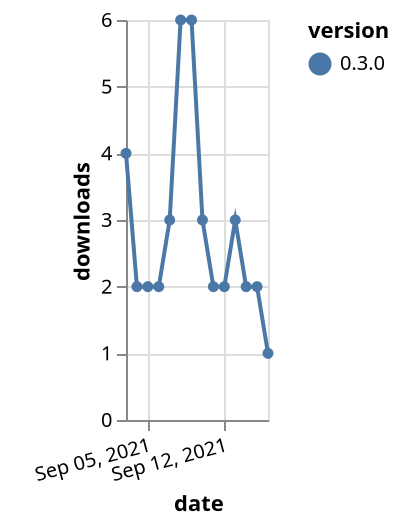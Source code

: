 {"$schema": "https://vega.github.io/schema/vega-lite/v5.json", "description": "A simple bar chart with embedded data.", "data": {"values": [{"date": "2021-09-03", "total": 7069, "delta": 4, "version": "0.3.0"}, {"date": "2021-09-04", "total": 7071, "delta": 2, "version": "0.3.0"}, {"date": "2021-09-05", "total": 7073, "delta": 2, "version": "0.3.0"}, {"date": "2021-09-06", "total": 7075, "delta": 2, "version": "0.3.0"}, {"date": "2021-09-07", "total": 7078, "delta": 3, "version": "0.3.0"}, {"date": "2021-09-08", "total": 7084, "delta": 6, "version": "0.3.0"}, {"date": "2021-09-09", "total": 7090, "delta": 6, "version": "0.3.0"}, {"date": "2021-09-10", "total": 7093, "delta": 3, "version": "0.3.0"}, {"date": "2021-09-11", "total": 7095, "delta": 2, "version": "0.3.0"}, {"date": "2021-09-12", "total": 7097, "delta": 2, "version": "0.3.0"}, {"date": "2021-09-13", "total": 7100, "delta": 3, "version": "0.3.0"}, {"date": "2021-09-14", "total": 7102, "delta": 2, "version": "0.3.0"}, {"date": "2021-09-15", "total": 7104, "delta": 2, "version": "0.3.0"}, {"date": "2021-09-16", "total": 7105, "delta": 1, "version": "0.3.0"}]}, "width": "container", "mark": {"type": "line", "point": {"filled": true}}, "encoding": {"x": {"field": "date", "type": "temporal", "timeUnit": "yearmonthdate", "title": "date", "axis": {"labelAngle": -15}}, "y": {"field": "delta", "type": "quantitative", "title": "downloads"}, "color": {"field": "version", "type": "nominal"}, "tooltip": {"field": "delta"}}}